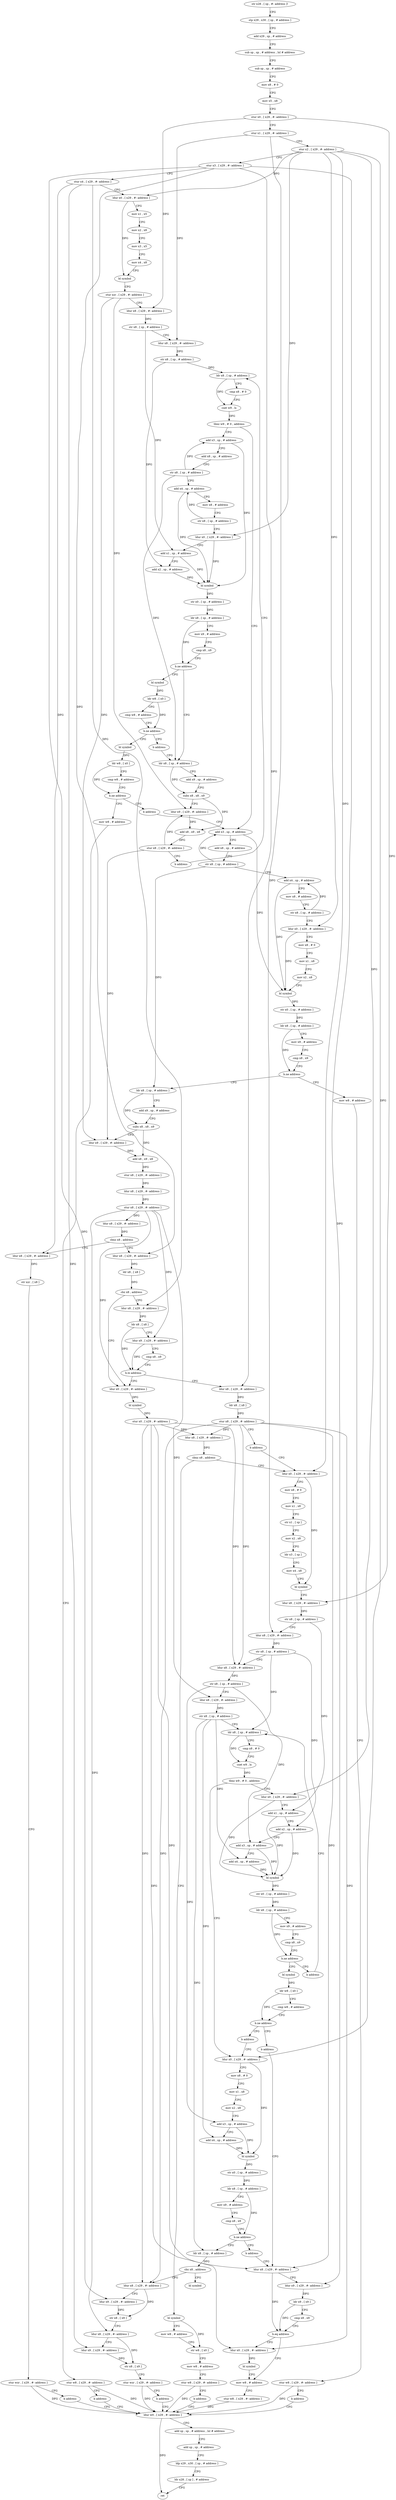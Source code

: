 digraph "func" {
"4327596" [label = "str x28 , [ sp , #- address ]!" ]
"4327600" [label = "stp x29 , x30 , [ sp , # address ]" ]
"4327604" [label = "add x29 , sp , # address" ]
"4327608" [label = "sub sp , sp , # address , lsl # address" ]
"4327612" [label = "sub sp , sp , # address" ]
"4327616" [label = "mov x8 , # 0" ]
"4327620" [label = "mov x5 , x8" ]
"4327624" [label = "stur x0 , [ x29 , #- address ]" ]
"4327628" [label = "stur x1 , [ x29 , #- address ]" ]
"4327632" [label = "stur x2 , [ x29 , #- address ]" ]
"4327636" [label = "stur x3 , [ x29 , #- address ]" ]
"4327640" [label = "stur x4 , [ x29 , #- address ]" ]
"4327644" [label = "ldur x0 , [ x29 , #- address ]" ]
"4327648" [label = "mov x1 , x5" ]
"4327652" [label = "mov x2 , x8" ]
"4327656" [label = "mov x3 , x5" ]
"4327660" [label = "mov x4 , x8" ]
"4327664" [label = "bl symbol" ]
"4327668" [label = "stur xzr , [ x29 , #- address ]" ]
"4327672" [label = "ldur x8 , [ x29 , #- address ]" ]
"4327676" [label = "str x8 , [ sp , # address ]" ]
"4327680" [label = "ldur x8 , [ x29 , #- address ]" ]
"4327684" [label = "str x8 , [ sp , # address ]" ]
"4327688" [label = "ldr x8 , [ sp , # address ]" ]
"4327844" [label = "add x3 , sp , # address" ]
"4327848" [label = "add x8 , sp , # address" ]
"4327852" [label = "str x8 , [ sp , # address ]" ]
"4327856" [label = "add x4 , sp , # address" ]
"4327860" [label = "mov x8 , # address" ]
"4327864" [label = "str x8 , [ sp , # address ]" ]
"4327868" [label = "ldur x0 , [ x29 , #- address ]" ]
"4327872" [label = "mov x8 , # 0" ]
"4327876" [label = "mov x1 , x8" ]
"4327880" [label = "mov x2 , x8" ]
"4327884" [label = "bl symbol" ]
"4327888" [label = "str x0 , [ sp , # address ]" ]
"4327892" [label = "ldr x8 , [ sp , # address ]" ]
"4327896" [label = "mov x9 , # address" ]
"4327900" [label = "cmp x8 , x9" ]
"4327904" [label = "b.ne address" ]
"4327920" [label = "ldr x8 , [ sp , # address ]" ]
"4327908" [label = "mov w8 , # address" ]
"4327704" [label = "add x3 , sp , # address" ]
"4327708" [label = "add x8 , sp , # address" ]
"4327712" [label = "str x8 , [ sp , # address ]" ]
"4327716" [label = "add x4 , sp , # address" ]
"4327720" [label = "mov x8 , # address" ]
"4327724" [label = "str x8 , [ sp , # address ]" ]
"4327728" [label = "ldur x0 , [ x29 , #- address ]" ]
"4327732" [label = "add x1 , sp , # address" ]
"4327736" [label = "add x2 , sp , # address" ]
"4327740" [label = "bl symbol" ]
"4327744" [label = "str x0 , [ sp , # address ]" ]
"4327748" [label = "ldr x8 , [ sp , # address ]" ]
"4327752" [label = "mov x9 , # address" ]
"4327756" [label = "cmp x8 , x9" ]
"4327760" [label = "b.ne address" ]
"4327816" [label = "ldr x8 , [ sp , # address ]" ]
"4327764" [label = "bl symbol" ]
"4327924" [label = "add x9 , sp , # address" ]
"4327928" [label = "subs x8 , x8 , x9" ]
"4327932" [label = "ldur x9 , [ x29 , #- address ]" ]
"4327936" [label = "add x8 , x9 , x8" ]
"4327940" [label = "stur x8 , [ x29 , #- address ]" ]
"4327944" [label = "ldur x8 , [ x29 , #- address ]" ]
"4327948" [label = "stur x8 , [ x29 , #- address ]" ]
"4327952" [label = "ldur x8 , [ x29 , #- address ]" ]
"4327956" [label = "cbnz x8 , address" ]
"4327976" [label = "ldur x8 , [ x29 , #- address ]" ]
"4327960" [label = "ldur x8 , [ x29 , #- address ]" ]
"4327912" [label = "stur w8 , [ x29 , #- address ]" ]
"4327916" [label = "b address" ]
"4328352" [label = "ldur w0 , [ x29 , #- address ]" ]
"4327820" [label = "add x9 , sp , # address" ]
"4327824" [label = "subs x8 , x8 , x9" ]
"4327828" [label = "ldur x9 , [ x29 , #- address ]" ]
"4327832" [label = "add x8 , x9 , x8" ]
"4327836" [label = "stur x8 , [ x29 , #- address ]" ]
"4327840" [label = "b address" ]
"4327768" [label = "ldr w8 , [ x0 ]" ]
"4327772" [label = "cmp w8 , # address" ]
"4327776" [label = "b.ne address" ]
"4327784" [label = "bl symbol" ]
"4327780" [label = "b address" ]
"4327980" [label = "ldr x8 , [ x8 ]" ]
"4327984" [label = "cbz x8 , address" ]
"4328024" [label = "ldur x0 , [ x29 , #- address ]" ]
"4327988" [label = "ldur x8 , [ x29 , #- address ]" ]
"4327964" [label = "str xzr , [ x8 ]" ]
"4327968" [label = "stur wzr , [ x29 , #- address ]" ]
"4327972" [label = "b address" ]
"4328356" [label = "add sp , sp , # address , lsl # address" ]
"4328360" [label = "add sp , sp , # address" ]
"4328364" [label = "ldp x29 , x30 , [ sp , # address ]" ]
"4328368" [label = "ldr x28 , [ sp ] , # address" ]
"4328372" [label = "ret" ]
"4327692" [label = "cmp x8 , # 0" ]
"4327696" [label = "cset w9 , ls" ]
"4327700" [label = "tbnz w9 , # 0 , address" ]
"4327788" [label = "ldr w8 , [ x0 ]" ]
"4327792" [label = "cmp w8 , # address" ]
"4327796" [label = "b.ne address" ]
"4327804" [label = "mov w8 , # address" ]
"4327800" [label = "b address" ]
"4328028" [label = "bl symbol" ]
"4328032" [label = "stur x0 , [ x29 , #- address ]" ]
"4328036" [label = "ldur x8 , [ x29 , #- address ]" ]
"4328040" [label = "cbnz x8 , address" ]
"4328068" [label = "ldur x0 , [ x29 , #- address ]" ]
"4328044" [label = "bl symbol" ]
"4327992" [label = "ldr x8 , [ x8 ]" ]
"4327996" [label = "ldur x9 , [ x29 , #- address ]" ]
"4328000" [label = "cmp x8 , x9" ]
"4328004" [label = "b.lo address" ]
"4328008" [label = "ldur x8 , [ x29 , #- address ]" ]
"4327808" [label = "stur w8 , [ x29 , #- address ]" ]
"4327812" [label = "b address" ]
"4328072" [label = "mov x8 , # 0" ]
"4328076" [label = "mov x1 , x8" ]
"4328080" [label = "str x1 , [ sp ]" ]
"4328084" [label = "mov x2 , x8" ]
"4328088" [label = "ldr x3 , [ sp ]" ]
"4328092" [label = "mov x4 , x8" ]
"4328096" [label = "bl symbol" ]
"4328100" [label = "ldur x8 , [ x29 , #- address ]" ]
"4328104" [label = "str x8 , [ sp , # address ]" ]
"4328108" [label = "ldur x8 , [ x29 , #- address ]" ]
"4328112" [label = "str x8 , [ sp , # address ]" ]
"4328116" [label = "ldur x8 , [ x29 , #- address ]" ]
"4328120" [label = "str x8 , [ sp , # address ]" ]
"4328124" [label = "ldur x8 , [ x29 , #- address ]" ]
"4328128" [label = "str x8 , [ sp , # address ]" ]
"4328132" [label = "ldr x8 , [ sp , # address ]" ]
"4328048" [label = "mov w8 , # address" ]
"4328052" [label = "str w8 , [ x0 ]" ]
"4328056" [label = "mov w8 , # address" ]
"4328060" [label = "stur w8 , [ x29 , #- address ]" ]
"4328064" [label = "b address" ]
"4328012" [label = "ldr x8 , [ x8 ]" ]
"4328016" [label = "stur x8 , [ x29 , #- address ]" ]
"4328020" [label = "b address" ]
"4328220" [label = "ldur x0 , [ x29 , #- address ]" ]
"4328224" [label = "mov x8 , # 0" ]
"4328228" [label = "mov x1 , x8" ]
"4328232" [label = "mov x2 , x8" ]
"4328236" [label = "add x3 , sp , # address" ]
"4328240" [label = "add x4 , sp , # address" ]
"4328244" [label = "bl symbol" ]
"4328248" [label = "str x0 , [ sp , # address ]" ]
"4328252" [label = "ldr x8 , [ sp , # address ]" ]
"4328256" [label = "mov x9 , # address" ]
"4328260" [label = "cmp x8 , x9" ]
"4328264" [label = "b.ne address" ]
"4328272" [label = "ldr x8 , [ sp , # address ]" ]
"4328268" [label = "b address" ]
"4328148" [label = "ldur x0 , [ x29 , #- address ]" ]
"4328152" [label = "add x1 , sp , # address" ]
"4328156" [label = "add x2 , sp , # address" ]
"4328160" [label = "add x3 , sp , # address" ]
"4328164" [label = "add x4 , sp , # address" ]
"4328168" [label = "bl symbol" ]
"4328172" [label = "str x0 , [ sp , # address ]" ]
"4328176" [label = "ldr x8 , [ sp , # address ]" ]
"4328180" [label = "mov x9 , # address" ]
"4328184" [label = "cmp x8 , x9" ]
"4328188" [label = "b.ne address" ]
"4328216" [label = "b address" ]
"4328192" [label = "bl symbol" ]
"4328276" [label = "cbz x8 , address" ]
"4328284" [label = "ldur x8 , [ x29 , #- address ]" ]
"4328280" [label = "bl symbol" ]
"4328316" [label = "ldur x8 , [ x29 , #- address ]" ]
"4328196" [label = "ldr w8 , [ x0 ]" ]
"4328200" [label = "cmp w8 , # address" ]
"4328204" [label = "b.ne address" ]
"4328212" [label = "b address" ]
"4328208" [label = "b address" ]
"4328288" [label = "ldur x9 , [ x29 , #- address ]" ]
"4328292" [label = "str x8 , [ x9 ]" ]
"4328296" [label = "ldur x8 , [ x29 , #- address ]" ]
"4328300" [label = "ldur x9 , [ x29 , #- address ]" ]
"4328304" [label = "str x8 , [ x9 ]" ]
"4328308" [label = "stur wzr , [ x29 , #- address ]" ]
"4328312" [label = "b address" ]
"4328320" [label = "ldur x9 , [ x29 , #- address ]" ]
"4328324" [label = "ldr x9 , [ x9 ]" ]
"4328328" [label = "cmp x8 , x9" ]
"4328332" [label = "b.eq address" ]
"4328344" [label = "mov w8 , # address" ]
"4328336" [label = "ldur x0 , [ x29 , #- address ]" ]
"4328136" [label = "cmp x8 , # 0" ]
"4328140" [label = "cset w9 , ls" ]
"4328144" [label = "tbnz w9 , # 0 , address" ]
"4328348" [label = "stur w8 , [ x29 , #- address ]" ]
"4328340" [label = "bl symbol" ]
"4327596" -> "4327600" [ label = "CFG" ]
"4327600" -> "4327604" [ label = "CFG" ]
"4327604" -> "4327608" [ label = "CFG" ]
"4327608" -> "4327612" [ label = "CFG" ]
"4327612" -> "4327616" [ label = "CFG" ]
"4327616" -> "4327620" [ label = "CFG" ]
"4327620" -> "4327624" [ label = "CFG" ]
"4327624" -> "4327628" [ label = "CFG" ]
"4327624" -> "4327672" [ label = "DFG" ]
"4327624" -> "4328100" [ label = "DFG" ]
"4327628" -> "4327632" [ label = "CFG" ]
"4327628" -> "4327680" [ label = "DFG" ]
"4327628" -> "4328108" [ label = "DFG" ]
"4327632" -> "4327636" [ label = "CFG" ]
"4327632" -> "4327644" [ label = "DFG" ]
"4327632" -> "4327868" [ label = "DFG" ]
"4327632" -> "4327728" [ label = "DFG" ]
"4327632" -> "4328068" [ label = "DFG" ]
"4327632" -> "4328220" [ label = "DFG" ]
"4327632" -> "4328148" [ label = "DFG" ]
"4327636" -> "4327640" [ label = "CFG" ]
"4327636" -> "4327976" [ label = "DFG" ]
"4327636" -> "4328008" [ label = "DFG" ]
"4327636" -> "4328288" [ label = "DFG" ]
"4327636" -> "4328320" [ label = "DFG" ]
"4327640" -> "4327644" [ label = "CFG" ]
"4327640" -> "4327960" [ label = "DFG" ]
"4327640" -> "4327988" [ label = "DFG" ]
"4327640" -> "4328300" [ label = "DFG" ]
"4327644" -> "4327648" [ label = "CFG" ]
"4327644" -> "4327664" [ label = "DFG" ]
"4327648" -> "4327652" [ label = "CFG" ]
"4327652" -> "4327656" [ label = "CFG" ]
"4327656" -> "4327660" [ label = "CFG" ]
"4327660" -> "4327664" [ label = "CFG" ]
"4327664" -> "4327668" [ label = "CFG" ]
"4327668" -> "4327672" [ label = "CFG" ]
"4327668" -> "4327932" [ label = "DFG" ]
"4327668" -> "4327828" [ label = "DFG" ]
"4327672" -> "4327676" [ label = "DFG" ]
"4327676" -> "4327680" [ label = "CFG" ]
"4327676" -> "4327732" [ label = "DFG" ]
"4327680" -> "4327684" [ label = "DFG" ]
"4327684" -> "4327688" [ label = "DFG" ]
"4327684" -> "4327736" [ label = "DFG" ]
"4327688" -> "4327692" [ label = "CFG" ]
"4327688" -> "4327696" [ label = "DFG" ]
"4327844" -> "4327848" [ label = "CFG" ]
"4327844" -> "4327884" [ label = "DFG" ]
"4327848" -> "4327852" [ label = "CFG" ]
"4327852" -> "4327856" [ label = "CFG" ]
"4327852" -> "4327844" [ label = "DFG" ]
"4327852" -> "4327920" [ label = "DFG" ]
"4327856" -> "4327860" [ label = "CFG" ]
"4327856" -> "4327884" [ label = "DFG" ]
"4327860" -> "4327864" [ label = "CFG" ]
"4327864" -> "4327868" [ label = "CFG" ]
"4327864" -> "4327856" [ label = "DFG" ]
"4327868" -> "4327872" [ label = "CFG" ]
"4327868" -> "4327884" [ label = "DFG" ]
"4327872" -> "4327876" [ label = "CFG" ]
"4327876" -> "4327880" [ label = "CFG" ]
"4327880" -> "4327884" [ label = "CFG" ]
"4327884" -> "4327888" [ label = "DFG" ]
"4327888" -> "4327892" [ label = "DFG" ]
"4327892" -> "4327896" [ label = "CFG" ]
"4327892" -> "4327904" [ label = "DFG" ]
"4327896" -> "4327900" [ label = "CFG" ]
"4327900" -> "4327904" [ label = "CFG" ]
"4327904" -> "4327920" [ label = "CFG" ]
"4327904" -> "4327908" [ label = "CFG" ]
"4327920" -> "4327924" [ label = "CFG" ]
"4327920" -> "4327928" [ label = "DFG" ]
"4327908" -> "4327912" [ label = "CFG" ]
"4327704" -> "4327708" [ label = "CFG" ]
"4327704" -> "4327740" [ label = "DFG" ]
"4327708" -> "4327712" [ label = "CFG" ]
"4327712" -> "4327716" [ label = "CFG" ]
"4327712" -> "4327704" [ label = "DFG" ]
"4327712" -> "4327816" [ label = "DFG" ]
"4327716" -> "4327720" [ label = "CFG" ]
"4327716" -> "4327740" [ label = "DFG" ]
"4327720" -> "4327724" [ label = "CFG" ]
"4327724" -> "4327728" [ label = "CFG" ]
"4327724" -> "4327716" [ label = "DFG" ]
"4327728" -> "4327732" [ label = "CFG" ]
"4327728" -> "4327740" [ label = "DFG" ]
"4327732" -> "4327736" [ label = "CFG" ]
"4327732" -> "4327740" [ label = "DFG" ]
"4327736" -> "4327740" [ label = "DFG" ]
"4327740" -> "4327744" [ label = "DFG" ]
"4327744" -> "4327748" [ label = "DFG" ]
"4327748" -> "4327752" [ label = "CFG" ]
"4327748" -> "4327760" [ label = "DFG" ]
"4327752" -> "4327756" [ label = "CFG" ]
"4327756" -> "4327760" [ label = "CFG" ]
"4327760" -> "4327816" [ label = "CFG" ]
"4327760" -> "4327764" [ label = "CFG" ]
"4327816" -> "4327820" [ label = "CFG" ]
"4327816" -> "4327824" [ label = "DFG" ]
"4327764" -> "4327768" [ label = "DFG" ]
"4327924" -> "4327928" [ label = "CFG" ]
"4327928" -> "4327932" [ label = "CFG" ]
"4327928" -> "4327936" [ label = "DFG" ]
"4327932" -> "4327936" [ label = "DFG" ]
"4327936" -> "4327940" [ label = "DFG" ]
"4327940" -> "4327944" [ label = "DFG" ]
"4327944" -> "4327948" [ label = "DFG" ]
"4327948" -> "4327952" [ label = "DFG" ]
"4327948" -> "4328024" [ label = "DFG" ]
"4327948" -> "4327996" [ label = "DFG" ]
"4327948" -> "4328124" [ label = "DFG" ]
"4327948" -> "4328296" [ label = "DFG" ]
"4327952" -> "4327956" [ label = "DFG" ]
"4327956" -> "4327976" [ label = "CFG" ]
"4327956" -> "4327960" [ label = "CFG" ]
"4327976" -> "4327980" [ label = "DFG" ]
"4327960" -> "4327964" [ label = "DFG" ]
"4327912" -> "4327916" [ label = "CFG" ]
"4327912" -> "4328352" [ label = "DFG" ]
"4327916" -> "4328352" [ label = "CFG" ]
"4328352" -> "4328356" [ label = "CFG" ]
"4328352" -> "4328372" [ label = "DFG" ]
"4327820" -> "4327824" [ label = "CFG" ]
"4327824" -> "4327828" [ label = "CFG" ]
"4327824" -> "4327832" [ label = "DFG" ]
"4327828" -> "4327832" [ label = "DFG" ]
"4327832" -> "4327836" [ label = "DFG" ]
"4327836" -> "4327840" [ label = "CFG" ]
"4327836" -> "4327932" [ label = "DFG" ]
"4327836" -> "4327828" [ label = "DFG" ]
"4327840" -> "4327688" [ label = "CFG" ]
"4327768" -> "4327772" [ label = "CFG" ]
"4327768" -> "4327776" [ label = "DFG" ]
"4327772" -> "4327776" [ label = "CFG" ]
"4327776" -> "4327784" [ label = "CFG" ]
"4327776" -> "4327780" [ label = "CFG" ]
"4327784" -> "4327788" [ label = "DFG" ]
"4327780" -> "4327816" [ label = "CFG" ]
"4327980" -> "4327984" [ label = "DFG" ]
"4327984" -> "4328024" [ label = "CFG" ]
"4327984" -> "4327988" [ label = "CFG" ]
"4328024" -> "4328028" [ label = "DFG" ]
"4327988" -> "4327992" [ label = "DFG" ]
"4327964" -> "4327968" [ label = "CFG" ]
"4327968" -> "4327972" [ label = "CFG" ]
"4327968" -> "4328352" [ label = "DFG" ]
"4327972" -> "4328352" [ label = "CFG" ]
"4328356" -> "4328360" [ label = "CFG" ]
"4328360" -> "4328364" [ label = "CFG" ]
"4328364" -> "4328368" [ label = "CFG" ]
"4328368" -> "4328372" [ label = "CFG" ]
"4327692" -> "4327696" [ label = "CFG" ]
"4327696" -> "4327700" [ label = "DFG" ]
"4327700" -> "4327844" [ label = "CFG" ]
"4327700" -> "4327704" [ label = "CFG" ]
"4327788" -> "4327792" [ label = "CFG" ]
"4327788" -> "4327796" [ label = "DFG" ]
"4327792" -> "4327796" [ label = "CFG" ]
"4327796" -> "4327804" [ label = "CFG" ]
"4327796" -> "4327800" [ label = "CFG" ]
"4327804" -> "4327808" [ label = "CFG" ]
"4327800" -> "4327844" [ label = "CFG" ]
"4328028" -> "4328032" [ label = "DFG" ]
"4328032" -> "4328036" [ label = "DFG" ]
"4328032" -> "4328116" [ label = "DFG" ]
"4328032" -> "4328284" [ label = "DFG" ]
"4328032" -> "4328316" [ label = "DFG" ]
"4328032" -> "4328336" [ label = "DFG" ]
"4328036" -> "4328040" [ label = "DFG" ]
"4328040" -> "4328068" [ label = "CFG" ]
"4328040" -> "4328044" [ label = "CFG" ]
"4328068" -> "4328072" [ label = "CFG" ]
"4328068" -> "4328096" [ label = "DFG" ]
"4328044" -> "4328048" [ label = "CFG" ]
"4328044" -> "4328052" [ label = "DFG" ]
"4327992" -> "4327996" [ label = "CFG" ]
"4327992" -> "4328004" [ label = "DFG" ]
"4327996" -> "4328000" [ label = "CFG" ]
"4327996" -> "4328004" [ label = "DFG" ]
"4328000" -> "4328004" [ label = "CFG" ]
"4328004" -> "4328024" [ label = "CFG" ]
"4328004" -> "4328008" [ label = "CFG" ]
"4328008" -> "4328012" [ label = "DFG" ]
"4327808" -> "4327812" [ label = "CFG" ]
"4327808" -> "4328352" [ label = "DFG" ]
"4327812" -> "4328352" [ label = "CFG" ]
"4328072" -> "4328076" [ label = "CFG" ]
"4328076" -> "4328080" [ label = "CFG" ]
"4328080" -> "4328084" [ label = "CFG" ]
"4328084" -> "4328088" [ label = "CFG" ]
"4328088" -> "4328092" [ label = "CFG" ]
"4328092" -> "4328096" [ label = "CFG" ]
"4328096" -> "4328100" [ label = "CFG" ]
"4328100" -> "4328104" [ label = "DFG" ]
"4328104" -> "4328108" [ label = "CFG" ]
"4328104" -> "4328152" [ label = "DFG" ]
"4328108" -> "4328112" [ label = "DFG" ]
"4328112" -> "4328116" [ label = "CFG" ]
"4328112" -> "4328132" [ label = "DFG" ]
"4328112" -> "4328156" [ label = "DFG" ]
"4328116" -> "4328120" [ label = "DFG" ]
"4328120" -> "4328124" [ label = "CFG" ]
"4328120" -> "4328236" [ label = "DFG" ]
"4328120" -> "4328160" [ label = "DFG" ]
"4328124" -> "4328128" [ label = "DFG" ]
"4328128" -> "4328132" [ label = "CFG" ]
"4328128" -> "4328272" [ label = "DFG" ]
"4328128" -> "4328240" [ label = "DFG" ]
"4328128" -> "4328164" [ label = "DFG" ]
"4328132" -> "4328136" [ label = "CFG" ]
"4328132" -> "4328140" [ label = "DFG" ]
"4328048" -> "4328052" [ label = "CFG" ]
"4328052" -> "4328056" [ label = "CFG" ]
"4328056" -> "4328060" [ label = "CFG" ]
"4328060" -> "4328064" [ label = "CFG" ]
"4328060" -> "4328352" [ label = "DFG" ]
"4328064" -> "4328352" [ label = "CFG" ]
"4328012" -> "4328016" [ label = "DFG" ]
"4328016" -> "4328020" [ label = "CFG" ]
"4328016" -> "4328036" [ label = "DFG" ]
"4328016" -> "4328116" [ label = "DFG" ]
"4328016" -> "4328284" [ label = "DFG" ]
"4328016" -> "4328316" [ label = "DFG" ]
"4328016" -> "4328336" [ label = "DFG" ]
"4328020" -> "4328068" [ label = "CFG" ]
"4328220" -> "4328224" [ label = "CFG" ]
"4328220" -> "4328244" [ label = "DFG" ]
"4328224" -> "4328228" [ label = "CFG" ]
"4328228" -> "4328232" [ label = "CFG" ]
"4328232" -> "4328236" [ label = "CFG" ]
"4328236" -> "4328240" [ label = "CFG" ]
"4328236" -> "4328244" [ label = "DFG" ]
"4328240" -> "4328244" [ label = "DFG" ]
"4328244" -> "4328248" [ label = "DFG" ]
"4328248" -> "4328252" [ label = "DFG" ]
"4328252" -> "4328256" [ label = "CFG" ]
"4328252" -> "4328264" [ label = "DFG" ]
"4328256" -> "4328260" [ label = "CFG" ]
"4328260" -> "4328264" [ label = "CFG" ]
"4328264" -> "4328272" [ label = "CFG" ]
"4328264" -> "4328268" [ label = "CFG" ]
"4328272" -> "4328276" [ label = "DFG" ]
"4328268" -> "4328316" [ label = "CFG" ]
"4328148" -> "4328152" [ label = "CFG" ]
"4328148" -> "4328168" [ label = "DFG" ]
"4328152" -> "4328156" [ label = "CFG" ]
"4328152" -> "4328168" [ label = "DFG" ]
"4328156" -> "4328160" [ label = "CFG" ]
"4328156" -> "4328168" [ label = "DFG" ]
"4328160" -> "4328164" [ label = "CFG" ]
"4328160" -> "4328168" [ label = "DFG" ]
"4328164" -> "4328168" [ label = "DFG" ]
"4328168" -> "4328172" [ label = "DFG" ]
"4328172" -> "4328176" [ label = "DFG" ]
"4328176" -> "4328180" [ label = "CFG" ]
"4328176" -> "4328188" [ label = "DFG" ]
"4328180" -> "4328184" [ label = "CFG" ]
"4328184" -> "4328188" [ label = "CFG" ]
"4328188" -> "4328216" [ label = "CFG" ]
"4328188" -> "4328192" [ label = "CFG" ]
"4328216" -> "4328132" [ label = "CFG" ]
"4328192" -> "4328196" [ label = "DFG" ]
"4328276" -> "4328284" [ label = "CFG" ]
"4328276" -> "4328280" [ label = "CFG" ]
"4328284" -> "4328288" [ label = "CFG" ]
"4328284" -> "4328292" [ label = "DFG" ]
"4328316" -> "4328320" [ label = "CFG" ]
"4328316" -> "4328332" [ label = "DFG" ]
"4328196" -> "4328200" [ label = "CFG" ]
"4328196" -> "4328204" [ label = "DFG" ]
"4328200" -> "4328204" [ label = "CFG" ]
"4328204" -> "4328212" [ label = "CFG" ]
"4328204" -> "4328208" [ label = "CFG" ]
"4328212" -> "4328316" [ label = "CFG" ]
"4328208" -> "4328220" [ label = "CFG" ]
"4328288" -> "4328292" [ label = "DFG" ]
"4328292" -> "4328296" [ label = "CFG" ]
"4328296" -> "4328300" [ label = "CFG" ]
"4328296" -> "4328304" [ label = "DFG" ]
"4328300" -> "4328304" [ label = "DFG" ]
"4328304" -> "4328308" [ label = "CFG" ]
"4328308" -> "4328312" [ label = "CFG" ]
"4328308" -> "4328352" [ label = "DFG" ]
"4328312" -> "4328352" [ label = "CFG" ]
"4328320" -> "4328324" [ label = "DFG" ]
"4328324" -> "4328328" [ label = "CFG" ]
"4328324" -> "4328332" [ label = "DFG" ]
"4328328" -> "4328332" [ label = "CFG" ]
"4328332" -> "4328344" [ label = "CFG" ]
"4328332" -> "4328336" [ label = "CFG" ]
"4328344" -> "4328348" [ label = "CFG" ]
"4328336" -> "4328340" [ label = "DFG" ]
"4328136" -> "4328140" [ label = "CFG" ]
"4328140" -> "4328144" [ label = "DFG" ]
"4328144" -> "4328220" [ label = "CFG" ]
"4328144" -> "4328148" [ label = "CFG" ]
"4328348" -> "4328352" [ label = "DFG" ]
"4328340" -> "4328344" [ label = "CFG" ]
}
